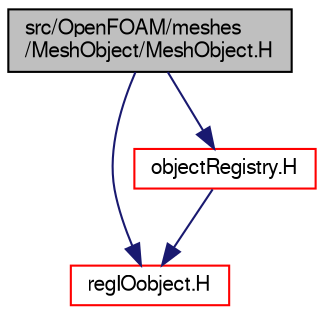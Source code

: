 digraph "src/OpenFOAM/meshes/MeshObject/MeshObject.H"
{
  bgcolor="transparent";
  edge [fontname="FreeSans",fontsize="10",labelfontname="FreeSans",labelfontsize="10"];
  node [fontname="FreeSans",fontsize="10",shape=record];
  Node0 [label="src/OpenFOAM/meshes\l/MeshObject/MeshObject.H",height=0.2,width=0.4,color="black", fillcolor="grey75", style="filled", fontcolor="black"];
  Node0 -> Node1 [color="midnightblue",fontsize="10",style="solid",fontname="FreeSans"];
  Node1 [label="regIOobject.H",height=0.2,width=0.4,color="red",URL="$a09251.html"];
  Node0 -> Node68 [color="midnightblue",fontsize="10",style="solid",fontname="FreeSans"];
  Node68 [label="objectRegistry.H",height=0.2,width=0.4,color="red",URL="$a09242.html"];
  Node68 -> Node1 [color="midnightblue",fontsize="10",style="solid",fontname="FreeSans"];
}
